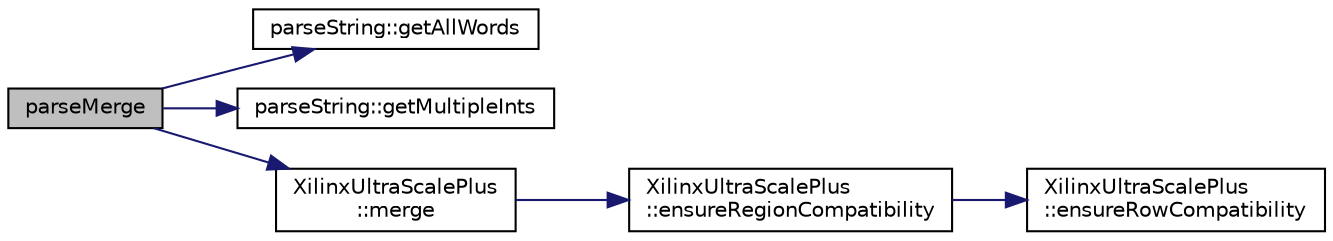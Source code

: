 digraph "parseMerge"
{
 // INTERACTIVE_SVG=YES
 // LATEX_PDF_SIZE
  edge [fontname="Helvetica",fontsize="10",labelfontname="Helvetica",labelfontsize="10"];
  node [fontname="Helvetica",fontsize="10",shape=record];
  rankdir="LR";
  Node1 [label="parseMerge",height=0.2,width=0.4,color="black", fillcolor="grey75", style="filled", fontcolor="black",tooltip=" "];
  Node1 -> Node2 [color="midnightblue",fontsize="10",style="solid",fontname="Helvetica"];
  Node2 [label="parseString::getAllWords",height=0.2,width=0.4,color="black", fillcolor="white", style="filled",URL="$namespaceparseString.html#a75a5ff436adf2f18ea551bd79f7a55a0",tooltip=" "];
  Node1 -> Node3 [color="midnightblue",fontsize="10",style="solid",fontname="Helvetica"];
  Node3 [label="parseString::getMultipleInts",height=0.2,width=0.4,color="black", fillcolor="white", style="filled",URL="$namespaceparseString.html#ac06596f0fa8d4218207a451019f59df4",tooltip=" "];
  Node1 -> Node4 [color="midnightblue",fontsize="10",style="solid",fontname="Helvetica"];
  Node4 [label="XilinxUltraScalePlus\l::merge",height=0.2,width=0.4,color="black", fillcolor="white", style="filled",URL="$classXilinxUltraScalePlus.html#a2736a4556848cdea1b411ef5d4a2fd56",tooltip=" "];
  Node4 -> Node5 [color="midnightblue",fontsize="10",style="solid",fontname="Helvetica"];
  Node5 [label="XilinxUltraScalePlus\l::ensureRegionCompatibility",height=0.2,width=0.4,color="black", fillcolor="white", style="filled",URL="$classXilinxUltraScalePlus.html#ac4e521e12241b4c8d971724fef17d2d9",tooltip=" "];
  Node5 -> Node6 [color="midnightblue",fontsize="10",style="solid",fontname="Helvetica"];
  Node6 [label="XilinxUltraScalePlus\l::ensureRowCompatibility",height=0.2,width=0.4,color="black", fillcolor="white", style="filled",URL="$classXilinxUltraScalePlus.html#a743835eb4f8f894dfd07417067926ace",tooltip=" "];
}
